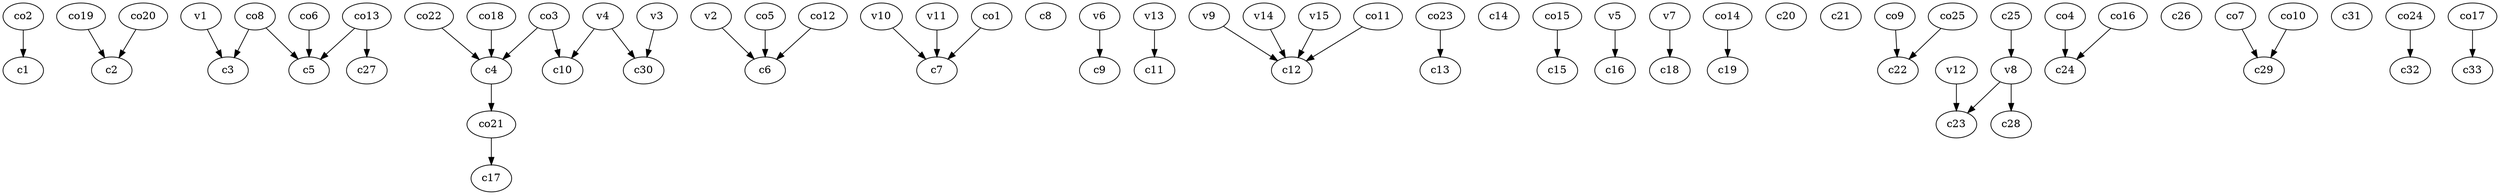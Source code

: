 strict digraph  {
c1;
c2;
c3;
c4;
c5;
c6;
c7;
c8;
c9;
c10;
c11;
c12;
c13;
c14;
c15;
c16;
c17;
c18;
c19;
c20;
c21;
c22;
c23;
c24;
c25;
c26;
c27;
c28;
c29;
c30;
c31;
c32;
c33;
v1;
v2;
v3;
v4;
v5;
v6;
v7;
v8;
v9;
v10;
v11;
v12;
v13;
v14;
v15;
co1;
co2;
co3;
co4;
co5;
co6;
co7;
co8;
co9;
co10;
co11;
co12;
co13;
co14;
co15;
co16;
co17;
co18;
co19;
co20;
co21;
co22;
co23;
co24;
co25;
c4 -> co21  [weight=1];
c25 -> v8  [weight=1];
v1 -> c3  [weight=1];
v2 -> c6  [weight=1];
v3 -> c30  [weight=1];
v4 -> c10  [weight=1];
v4 -> c30  [weight=1];
v5 -> c16  [weight=1];
v6 -> c9  [weight=1];
v7 -> c18  [weight=1];
v8 -> c23  [weight=1];
v8 -> c28  [weight=1];
v9 -> c12  [weight=1];
v10 -> c7  [weight=1];
v11 -> c7  [weight=1];
v12 -> c23  [weight=1];
v13 -> c11  [weight=1];
v14 -> c12  [weight=1];
v15 -> c12  [weight=1];
co1 -> c7  [weight=1];
co2 -> c1  [weight=1];
co3 -> c10  [weight=1];
co3 -> c4  [weight=1];
co4 -> c24  [weight=1];
co5 -> c6  [weight=1];
co6 -> c5  [weight=1];
co7 -> c29  [weight=1];
co8 -> c3  [weight=1];
co8 -> c5  [weight=1];
co9 -> c22  [weight=1];
co10 -> c29  [weight=1];
co11 -> c12  [weight=1];
co12 -> c6  [weight=1];
co13 -> c5  [weight=1];
co13 -> c27  [weight=1];
co14 -> c19  [weight=1];
co15 -> c15  [weight=1];
co16 -> c24  [weight=1];
co17 -> c33  [weight=1];
co18 -> c4  [weight=1];
co19 -> c2  [weight=1];
co20 -> c2  [weight=1];
co21 -> c17  [weight=1];
co22 -> c4  [weight=1];
co23 -> c13  [weight=1];
co24 -> c32  [weight=1];
co25 -> c22  [weight=1];
}
